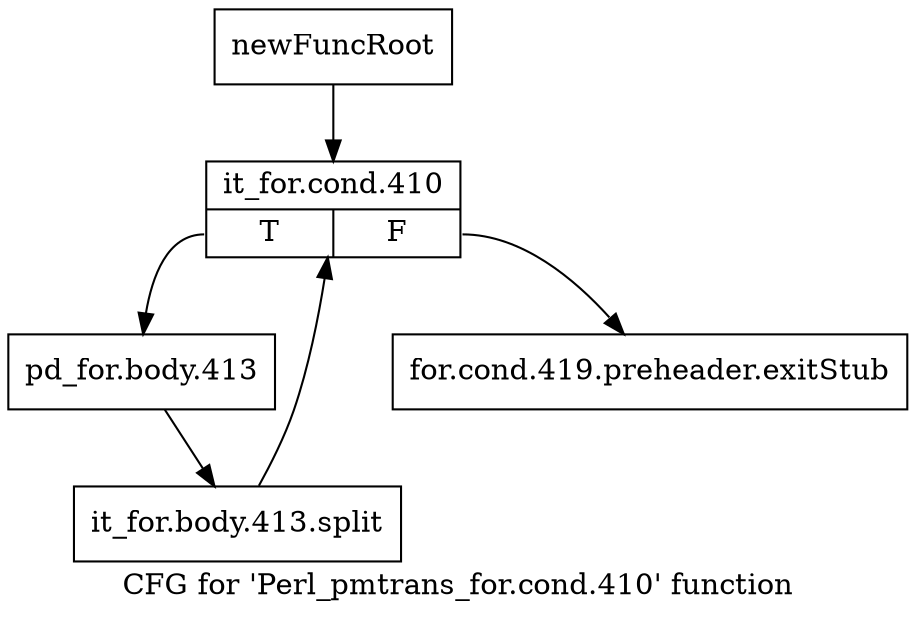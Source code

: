 digraph "CFG for 'Perl_pmtrans_for.cond.410' function" {
	label="CFG for 'Perl_pmtrans_for.cond.410' function";

	Node0x4c2c0a0 [shape=record,label="{newFuncRoot}"];
	Node0x4c2c0a0 -> Node0x4c2c140;
	Node0x4c2c0f0 [shape=record,label="{for.cond.419.preheader.exitStub}"];
	Node0x4c2c140 [shape=record,label="{it_for.cond.410|{<s0>T|<s1>F}}"];
	Node0x4c2c140:s0 -> Node0x4c2c190;
	Node0x4c2c140:s1 -> Node0x4c2c0f0;
	Node0x4c2c190 [shape=record,label="{pd_for.body.413}"];
	Node0x4c2c190 -> Node0x69d98e0;
	Node0x69d98e0 [shape=record,label="{it_for.body.413.split}"];
	Node0x69d98e0 -> Node0x4c2c140;
}
